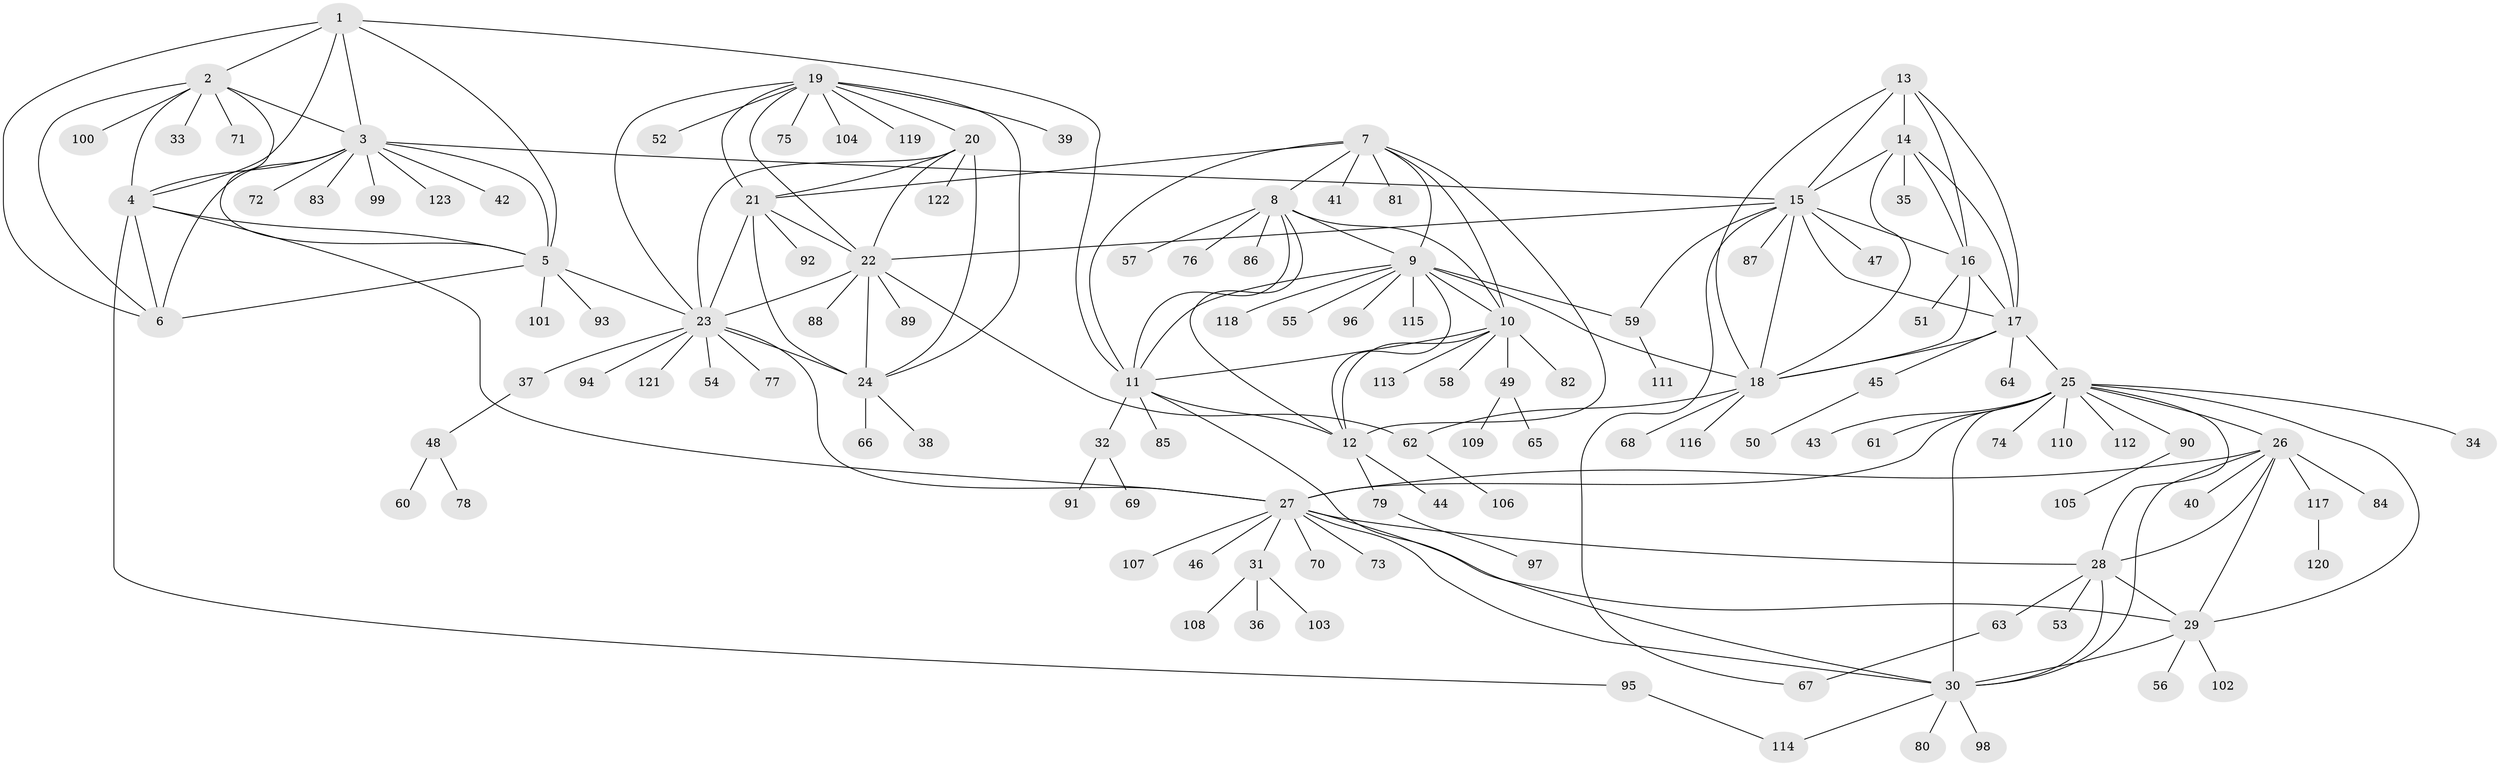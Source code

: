 // Generated by graph-tools (version 1.1) at 2025/26/03/09/25 03:26:37]
// undirected, 123 vertices, 182 edges
graph export_dot {
graph [start="1"]
  node [color=gray90,style=filled];
  1;
  2;
  3;
  4;
  5;
  6;
  7;
  8;
  9;
  10;
  11;
  12;
  13;
  14;
  15;
  16;
  17;
  18;
  19;
  20;
  21;
  22;
  23;
  24;
  25;
  26;
  27;
  28;
  29;
  30;
  31;
  32;
  33;
  34;
  35;
  36;
  37;
  38;
  39;
  40;
  41;
  42;
  43;
  44;
  45;
  46;
  47;
  48;
  49;
  50;
  51;
  52;
  53;
  54;
  55;
  56;
  57;
  58;
  59;
  60;
  61;
  62;
  63;
  64;
  65;
  66;
  67;
  68;
  69;
  70;
  71;
  72;
  73;
  74;
  75;
  76;
  77;
  78;
  79;
  80;
  81;
  82;
  83;
  84;
  85;
  86;
  87;
  88;
  89;
  90;
  91;
  92;
  93;
  94;
  95;
  96;
  97;
  98;
  99;
  100;
  101;
  102;
  103;
  104;
  105;
  106;
  107;
  108;
  109;
  110;
  111;
  112;
  113;
  114;
  115;
  116;
  117;
  118;
  119;
  120;
  121;
  122;
  123;
  1 -- 2;
  1 -- 3;
  1 -- 4;
  1 -- 5;
  1 -- 6;
  1 -- 11;
  2 -- 3;
  2 -- 4;
  2 -- 5;
  2 -- 6;
  2 -- 33;
  2 -- 71;
  2 -- 100;
  3 -- 4;
  3 -- 5;
  3 -- 6;
  3 -- 15;
  3 -- 42;
  3 -- 72;
  3 -- 83;
  3 -- 99;
  3 -- 123;
  4 -- 5;
  4 -- 6;
  4 -- 27;
  4 -- 95;
  5 -- 6;
  5 -- 23;
  5 -- 93;
  5 -- 101;
  7 -- 8;
  7 -- 9;
  7 -- 10;
  7 -- 11;
  7 -- 12;
  7 -- 21;
  7 -- 41;
  7 -- 81;
  8 -- 9;
  8 -- 10;
  8 -- 11;
  8 -- 12;
  8 -- 57;
  8 -- 76;
  8 -- 86;
  9 -- 10;
  9 -- 11;
  9 -- 12;
  9 -- 18;
  9 -- 55;
  9 -- 59;
  9 -- 96;
  9 -- 115;
  9 -- 118;
  10 -- 11;
  10 -- 12;
  10 -- 49;
  10 -- 58;
  10 -- 82;
  10 -- 113;
  11 -- 12;
  11 -- 30;
  11 -- 32;
  11 -- 85;
  12 -- 44;
  12 -- 79;
  13 -- 14;
  13 -- 15;
  13 -- 16;
  13 -- 17;
  13 -- 18;
  14 -- 15;
  14 -- 16;
  14 -- 17;
  14 -- 18;
  14 -- 35;
  15 -- 16;
  15 -- 17;
  15 -- 18;
  15 -- 22;
  15 -- 47;
  15 -- 59;
  15 -- 67;
  15 -- 87;
  16 -- 17;
  16 -- 18;
  16 -- 51;
  17 -- 18;
  17 -- 25;
  17 -- 45;
  17 -- 64;
  18 -- 62;
  18 -- 68;
  18 -- 116;
  19 -- 20;
  19 -- 21;
  19 -- 22;
  19 -- 23;
  19 -- 24;
  19 -- 39;
  19 -- 52;
  19 -- 75;
  19 -- 104;
  19 -- 119;
  20 -- 21;
  20 -- 22;
  20 -- 23;
  20 -- 24;
  20 -- 122;
  21 -- 22;
  21 -- 23;
  21 -- 24;
  21 -- 92;
  22 -- 23;
  22 -- 24;
  22 -- 62;
  22 -- 88;
  22 -- 89;
  23 -- 24;
  23 -- 27;
  23 -- 37;
  23 -- 54;
  23 -- 77;
  23 -- 94;
  23 -- 121;
  24 -- 38;
  24 -- 66;
  25 -- 26;
  25 -- 27;
  25 -- 28;
  25 -- 29;
  25 -- 30;
  25 -- 34;
  25 -- 43;
  25 -- 61;
  25 -- 74;
  25 -- 90;
  25 -- 110;
  25 -- 112;
  26 -- 27;
  26 -- 28;
  26 -- 29;
  26 -- 30;
  26 -- 40;
  26 -- 84;
  26 -- 117;
  27 -- 28;
  27 -- 29;
  27 -- 30;
  27 -- 31;
  27 -- 46;
  27 -- 70;
  27 -- 73;
  27 -- 107;
  28 -- 29;
  28 -- 30;
  28 -- 53;
  28 -- 63;
  29 -- 30;
  29 -- 56;
  29 -- 102;
  30 -- 80;
  30 -- 98;
  30 -- 114;
  31 -- 36;
  31 -- 103;
  31 -- 108;
  32 -- 69;
  32 -- 91;
  37 -- 48;
  45 -- 50;
  48 -- 60;
  48 -- 78;
  49 -- 65;
  49 -- 109;
  59 -- 111;
  62 -- 106;
  63 -- 67;
  79 -- 97;
  90 -- 105;
  95 -- 114;
  117 -- 120;
}
